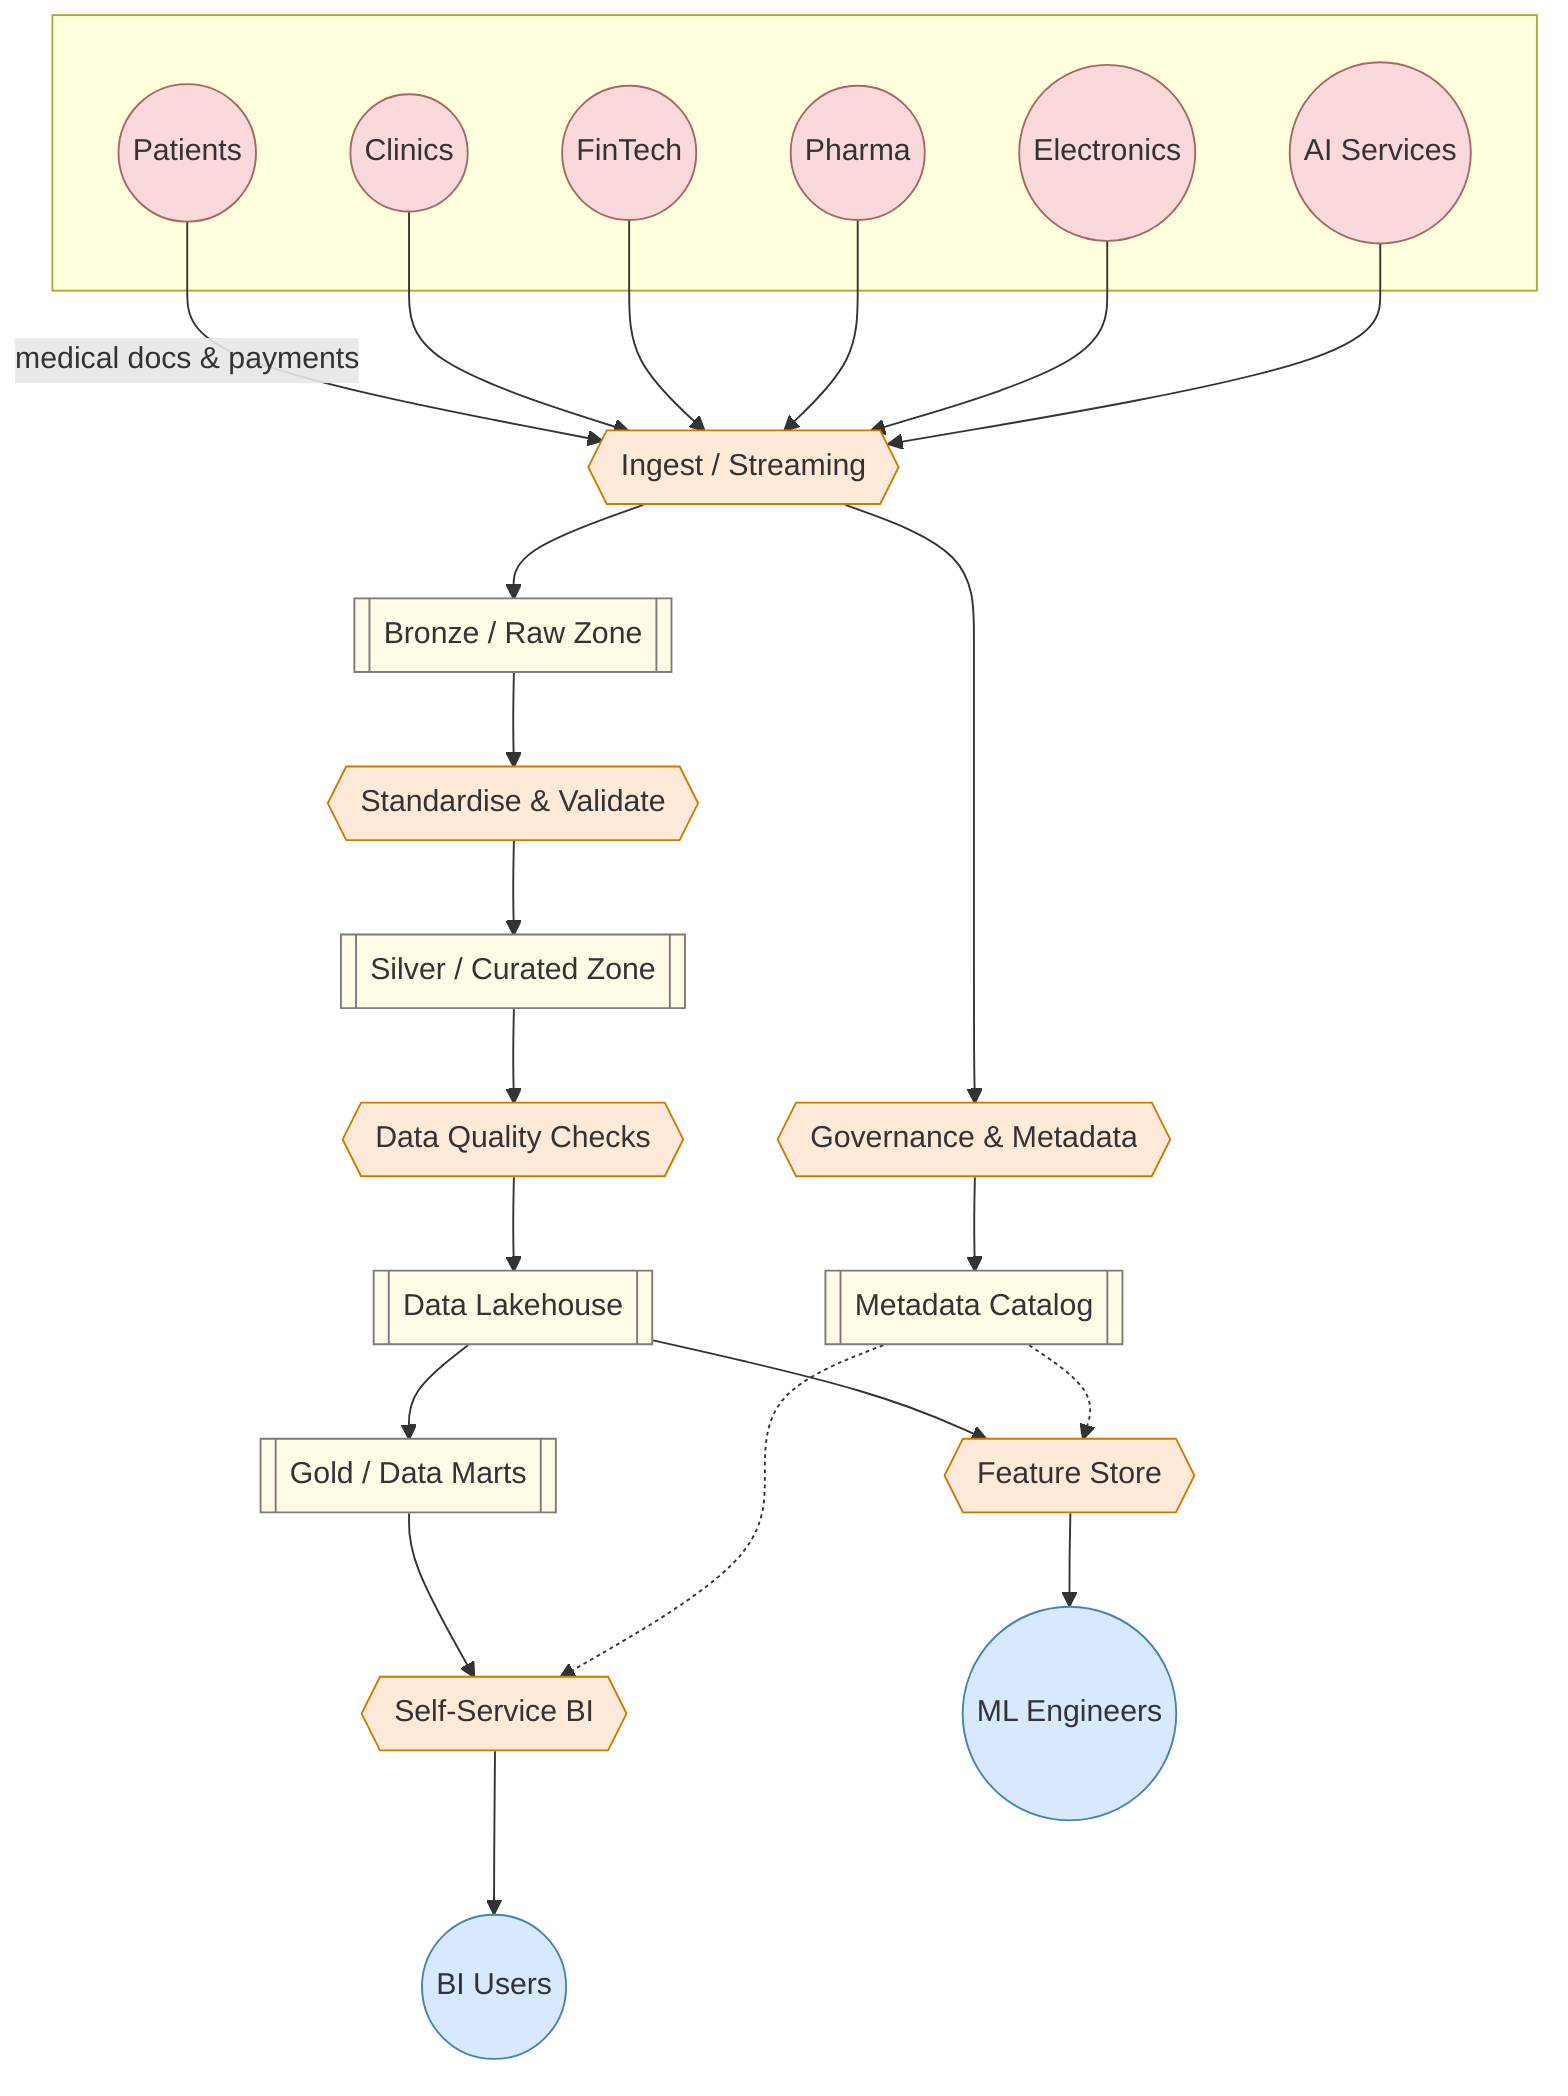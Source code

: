 flowchart TB
  %% ---------- STYLE DEFS ----------
  subgraph " "
  classDef ext     fill:#f9d9d9,stroke:#aa6666,stroke-width:1;
  classDef proc    fill:#ffe9d9,stroke:#cc7a00,stroke-width:1;
  classDef store   fill:#fffbe6,stroke:#7a7a7a,stroke-width:1;
  classDef consumer fill:#d7e8ff,stroke:#4682b4;

  %% ---------- EXTERNAL ENTITIES ----------
  Patients((Patients))
  Clinics((Clinics))
  Fintech((FinTech))
  Pharma((Pharma))
  Electronics((Electronics))
  AIServices((AI Services))
  class Patients,Clinics,Fintech,Pharma,Electronics,AIServices ext
  end
  %% ---------- PROCESSES ----------
  Ingest{{Ingest / Streaming}}
  StdVal{{Standardise & Validate}}
  DQ{{Data Quality Checks}}
  Govern{{Governance & Metadata}}
  ServeBI{{Self-Service BI}}
  ServeML{{Feature Store}}
  class Ingest,StdVal,DQ,Govern,ServeBI,ServeML proc

  %% ---------- DATA STORES ----------
  Raw[["Bronze / Raw Zone"]]
  Curated[["Silver / Curated Zone"]]
  Lakehouse[["Data Lakehouse"]]
  Marts[["Gold / Data Marts"]]
  Catalog[["Metadata Catalog"]]
  class Raw,Curated,Lakehouse,Marts,Catalog store

  %% ---------- CONSUMERS ----------
  BIUsers((BI Users))
  MLEngineers((ML Engineers))
  class BIUsers,MLEngineers consumer

  %% ---------- FLOWS ----------
  Patients -->|medical docs & payments| Ingest
  Clinics  --> Ingest
  Fintech  --> Ingest
  Pharma   --> Ingest
  Electronics --> Ingest
  AIServices  --> Ingest

  Ingest --> Raw
  Raw    --> StdVal
  StdVal --> Curated
  Curated --> DQ
  DQ --> Lakehouse
  Lakehouse --> Marts
  Lakehouse --> ServeML
  Marts --> ServeBI

  %% Governance feedback loop
  Ingest --> Govern
  Govern --> Catalog
  Catalog -.-> ServeBI
  Catalog -.-> ServeML

  %% Consumers
  ServeBI --> BIUsers
  ServeML --> MLEngineers